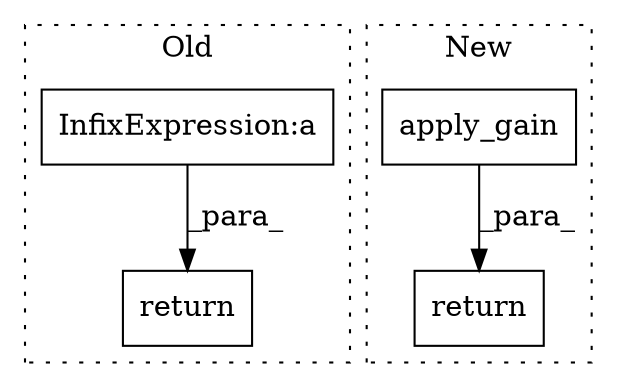 digraph G {
subgraph cluster0 {
1 [label="return" a="41" s="31031" l="7" shape="box"];
4 [label="InfixExpression:a" a="27" s="31043" l="3" shape="box"];
label = "Old";
style="dotted";
}
subgraph cluster1 {
2 [label="apply_gain" a="32" s="31814,31830" l="11,1" shape="box"];
3 [label="return" a="41" s="31802" l="7" shape="box"];
label = "New";
style="dotted";
}
2 -> 3 [label="_para_"];
4 -> 1 [label="_para_"];
}